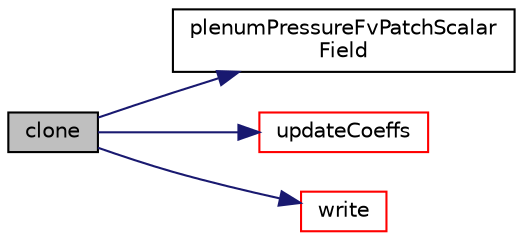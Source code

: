 digraph "clone"
{
  bgcolor="transparent";
  edge [fontname="Helvetica",fontsize="10",labelfontname="Helvetica",labelfontsize="10"];
  node [fontname="Helvetica",fontsize="10",shape=record];
  rankdir="LR";
  Node317 [label="clone",height=0.2,width=0.4,color="black", fillcolor="grey75", style="filled", fontcolor="black"];
  Node317 -> Node318 [color="midnightblue",fontsize="10",style="solid",fontname="Helvetica"];
  Node318 [label="plenumPressureFvPatchScalar\lField",height=0.2,width=0.4,color="black",URL="$a23017.html#a657689b82816e795bafeba7a267db44d",tooltip="Construct from patch and internal field. "];
  Node317 -> Node319 [color="midnightblue",fontsize="10",style="solid",fontname="Helvetica"];
  Node319 [label="updateCoeffs",height=0.2,width=0.4,color="red",URL="$a23017.html#a7e24eafac629d3733181cd942d4c902f",tooltip="Update the coefficients associated with the patch field. "];
  Node317 -> Node403 [color="midnightblue",fontsize="10",style="solid",fontname="Helvetica"];
  Node403 [label="write",height=0.2,width=0.4,color="red",URL="$a23017.html#a293fdfec8bdfbd5c3913ab4c9f3454ff",tooltip="Write. "];
}
